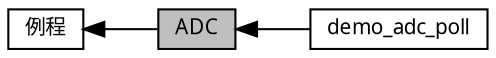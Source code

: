 digraph "ADC"
{
  edge [fontname="黑体",fontsize="10",labelfontname="黑体",labelfontsize="10"];
  node [fontname="黑体",fontsize="10",shape=record];
  rankdir=LR;
  Node0 [label="ADC",height=0.2,width=0.4,color="black", fillcolor="grey75", style="filled", fontcolor="black"];
  Node2 [label="demo_adc_poll",height=0.2,width=0.4,color="black", fillcolor="white", style="filled",URL="$group__demo__if__adc__poll.html"];
  Node1 [label="例程",height=0.2,width=0.4,color="black", fillcolor="white", style="filled",URL="$group__mwv__service__demo__device.html",tooltip="提供外设使用例程，例如SPI、I2C，UART "];
  Node1->Node0 [shape=plaintext, dir="back", style="solid"];
  Node0->Node2 [shape=plaintext, dir="back", style="solid"];
}
